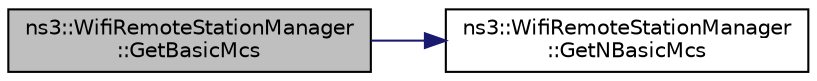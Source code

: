 digraph "ns3::WifiRemoteStationManager::GetBasicMcs"
{
 // LATEX_PDF_SIZE
  edge [fontname="Helvetica",fontsize="10",labelfontname="Helvetica",labelfontsize="10"];
  node [fontname="Helvetica",fontsize="10",shape=record];
  rankdir="LR";
  Node1 [label="ns3::WifiRemoteStationManager\l::GetBasicMcs",height=0.2,width=0.4,color="black", fillcolor="grey75", style="filled", fontcolor="black",tooltip="Return the MCS at the given list index."];
  Node1 -> Node2 [color="midnightblue",fontsize="10",style="solid",fontname="Helvetica"];
  Node2 [label="ns3::WifiRemoteStationManager\l::GetNBasicMcs",height=0.2,width=0.4,color="black", fillcolor="white", style="filled",URL="$classns3_1_1_wifi_remote_station_manager.html#a379edeb466e614e126d7e8ecd45ee856",tooltip="Return the number of basic MCS index."];
}
